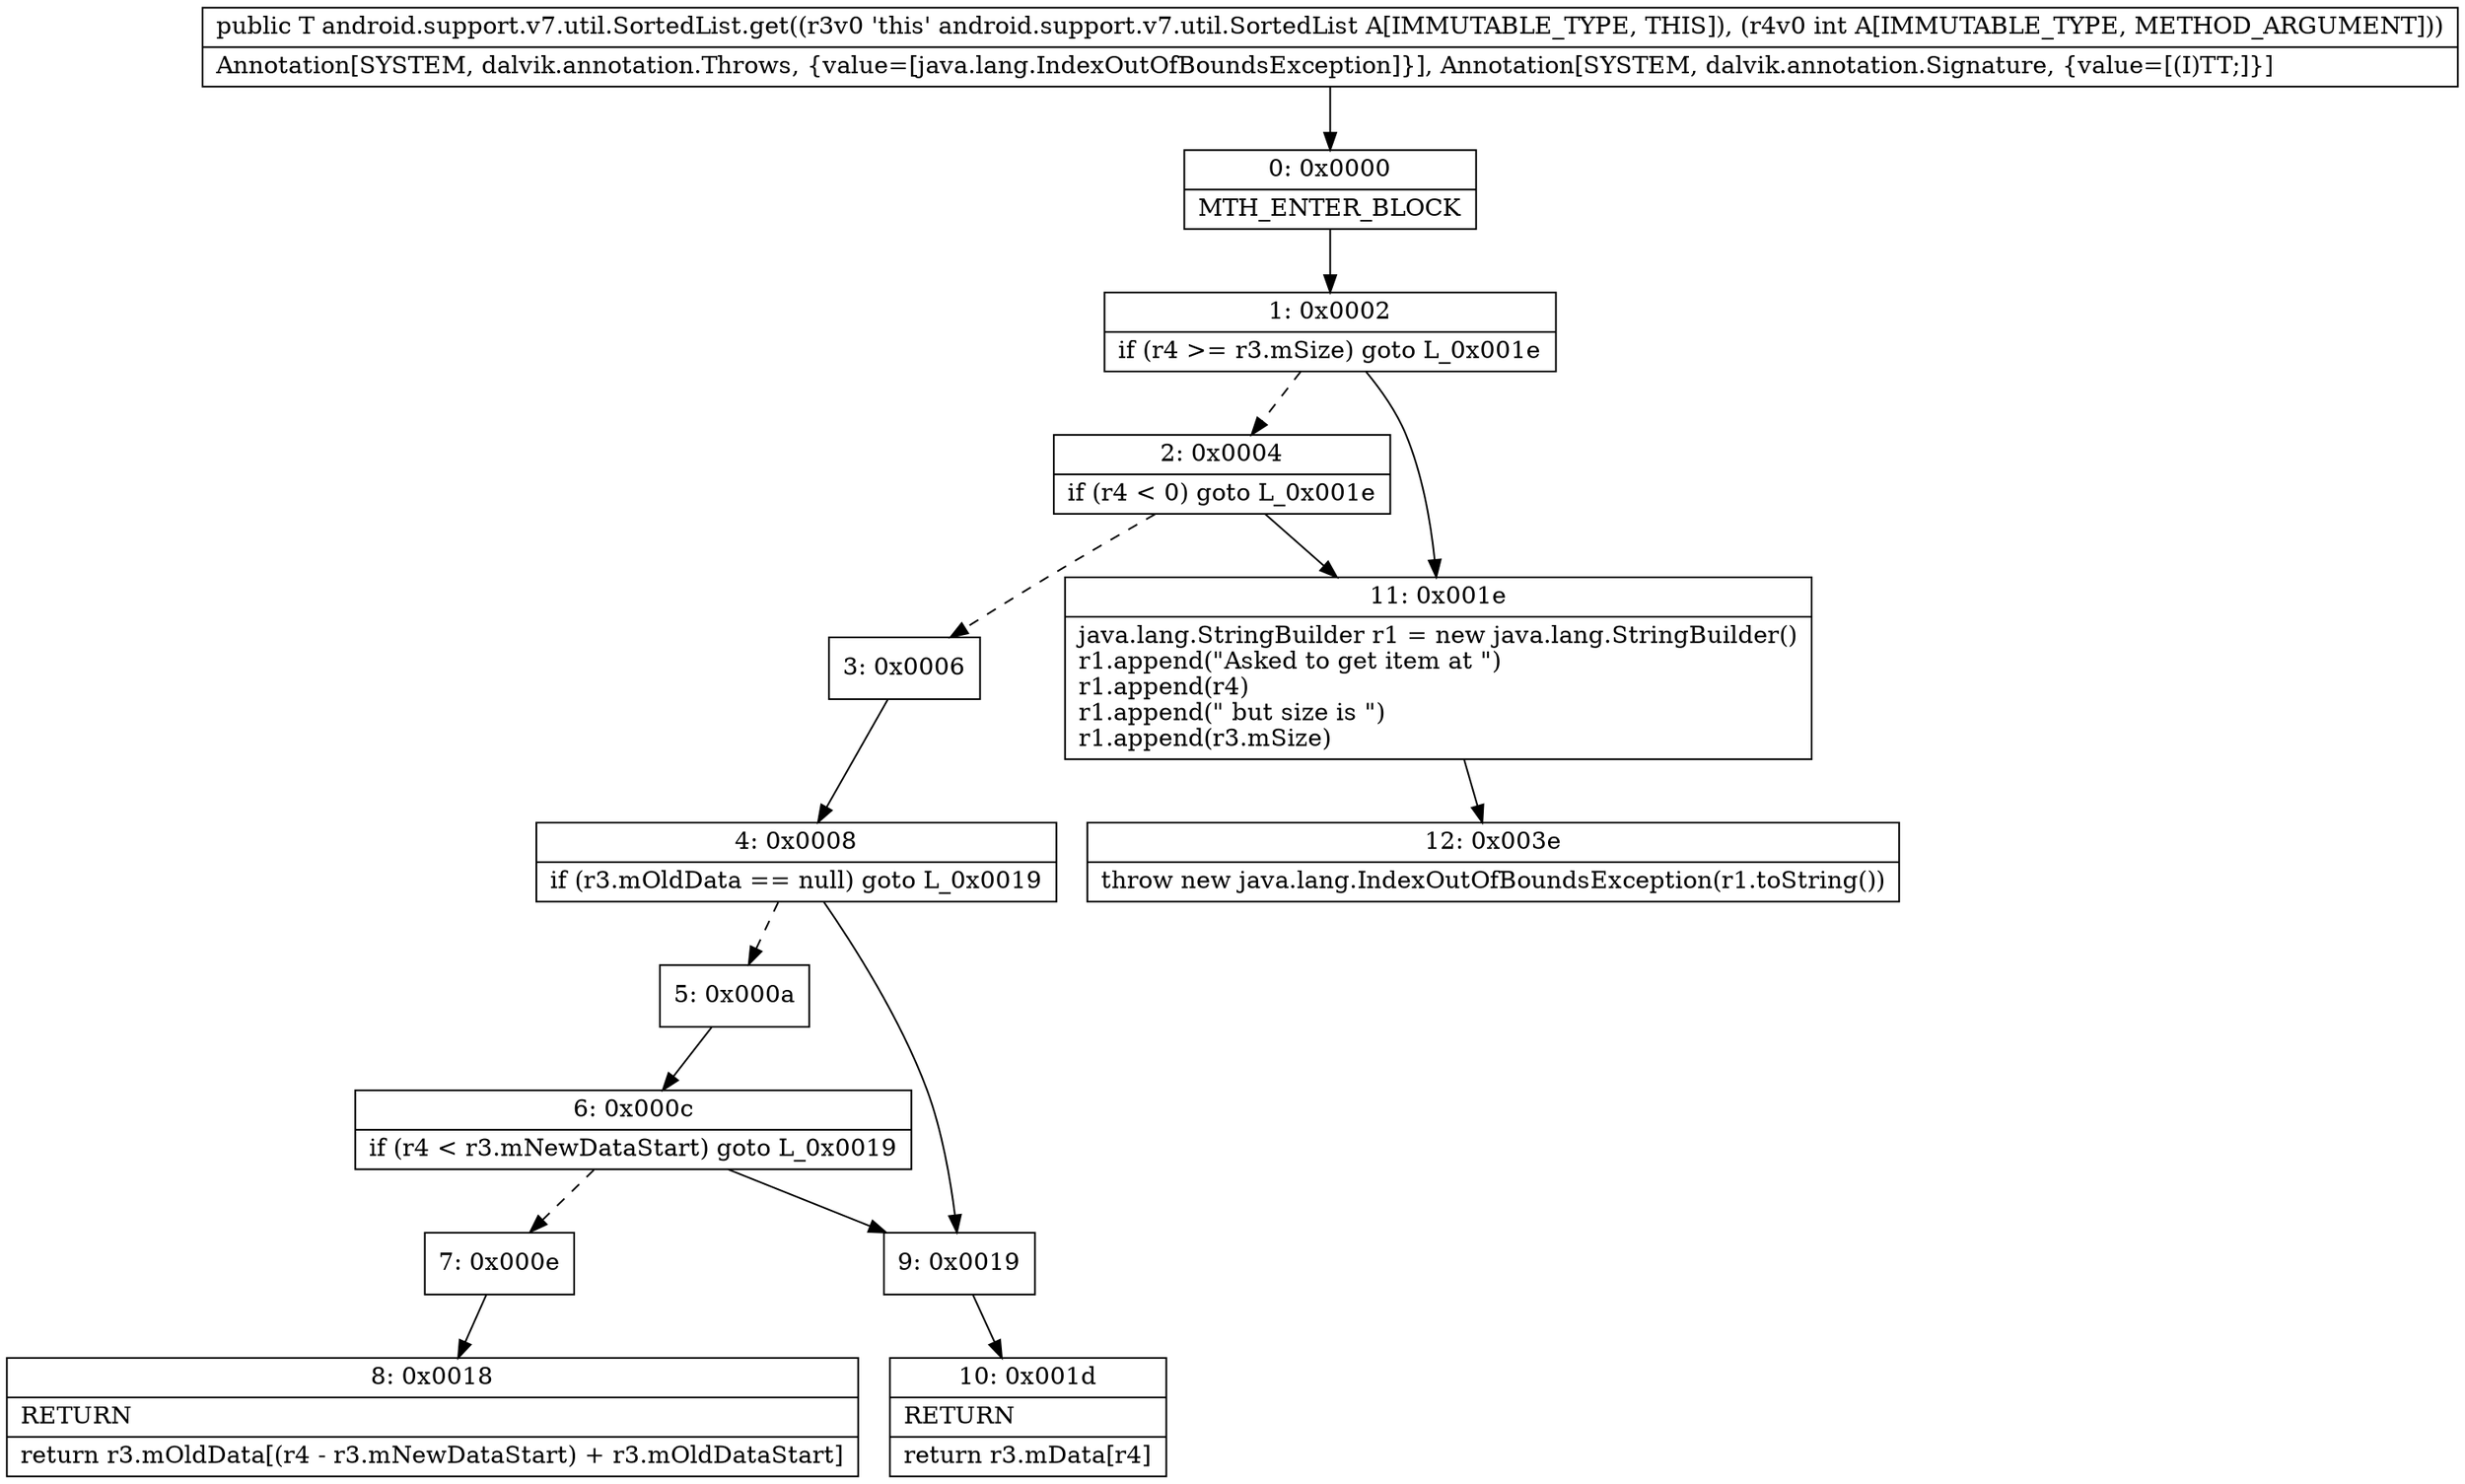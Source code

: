digraph "CFG forandroid.support.v7.util.SortedList.get(I)Ljava\/lang\/Object;" {
Node_0 [shape=record,label="{0\:\ 0x0000|MTH_ENTER_BLOCK\l}"];
Node_1 [shape=record,label="{1\:\ 0x0002|if (r4 \>= r3.mSize) goto L_0x001e\l}"];
Node_2 [shape=record,label="{2\:\ 0x0004|if (r4 \< 0) goto L_0x001e\l}"];
Node_3 [shape=record,label="{3\:\ 0x0006}"];
Node_4 [shape=record,label="{4\:\ 0x0008|if (r3.mOldData == null) goto L_0x0019\l}"];
Node_5 [shape=record,label="{5\:\ 0x000a}"];
Node_6 [shape=record,label="{6\:\ 0x000c|if (r4 \< r3.mNewDataStart) goto L_0x0019\l}"];
Node_7 [shape=record,label="{7\:\ 0x000e}"];
Node_8 [shape=record,label="{8\:\ 0x0018|RETURN\l|return r3.mOldData[(r4 \- r3.mNewDataStart) + r3.mOldDataStart]\l}"];
Node_9 [shape=record,label="{9\:\ 0x0019}"];
Node_10 [shape=record,label="{10\:\ 0x001d|RETURN\l|return r3.mData[r4]\l}"];
Node_11 [shape=record,label="{11\:\ 0x001e|java.lang.StringBuilder r1 = new java.lang.StringBuilder()\lr1.append(\"Asked to get item at \")\lr1.append(r4)\lr1.append(\" but size is \")\lr1.append(r3.mSize)\l}"];
Node_12 [shape=record,label="{12\:\ 0x003e|throw new java.lang.IndexOutOfBoundsException(r1.toString())\l}"];
MethodNode[shape=record,label="{public T android.support.v7.util.SortedList.get((r3v0 'this' android.support.v7.util.SortedList A[IMMUTABLE_TYPE, THIS]), (r4v0 int A[IMMUTABLE_TYPE, METHOD_ARGUMENT]))  | Annotation[SYSTEM, dalvik.annotation.Throws, \{value=[java.lang.IndexOutOfBoundsException]\}], Annotation[SYSTEM, dalvik.annotation.Signature, \{value=[(I)TT;]\}]\l}"];
MethodNode -> Node_0;
Node_0 -> Node_1;
Node_1 -> Node_2[style=dashed];
Node_1 -> Node_11;
Node_2 -> Node_3[style=dashed];
Node_2 -> Node_11;
Node_3 -> Node_4;
Node_4 -> Node_5[style=dashed];
Node_4 -> Node_9;
Node_5 -> Node_6;
Node_6 -> Node_7[style=dashed];
Node_6 -> Node_9;
Node_7 -> Node_8;
Node_9 -> Node_10;
Node_11 -> Node_12;
}

